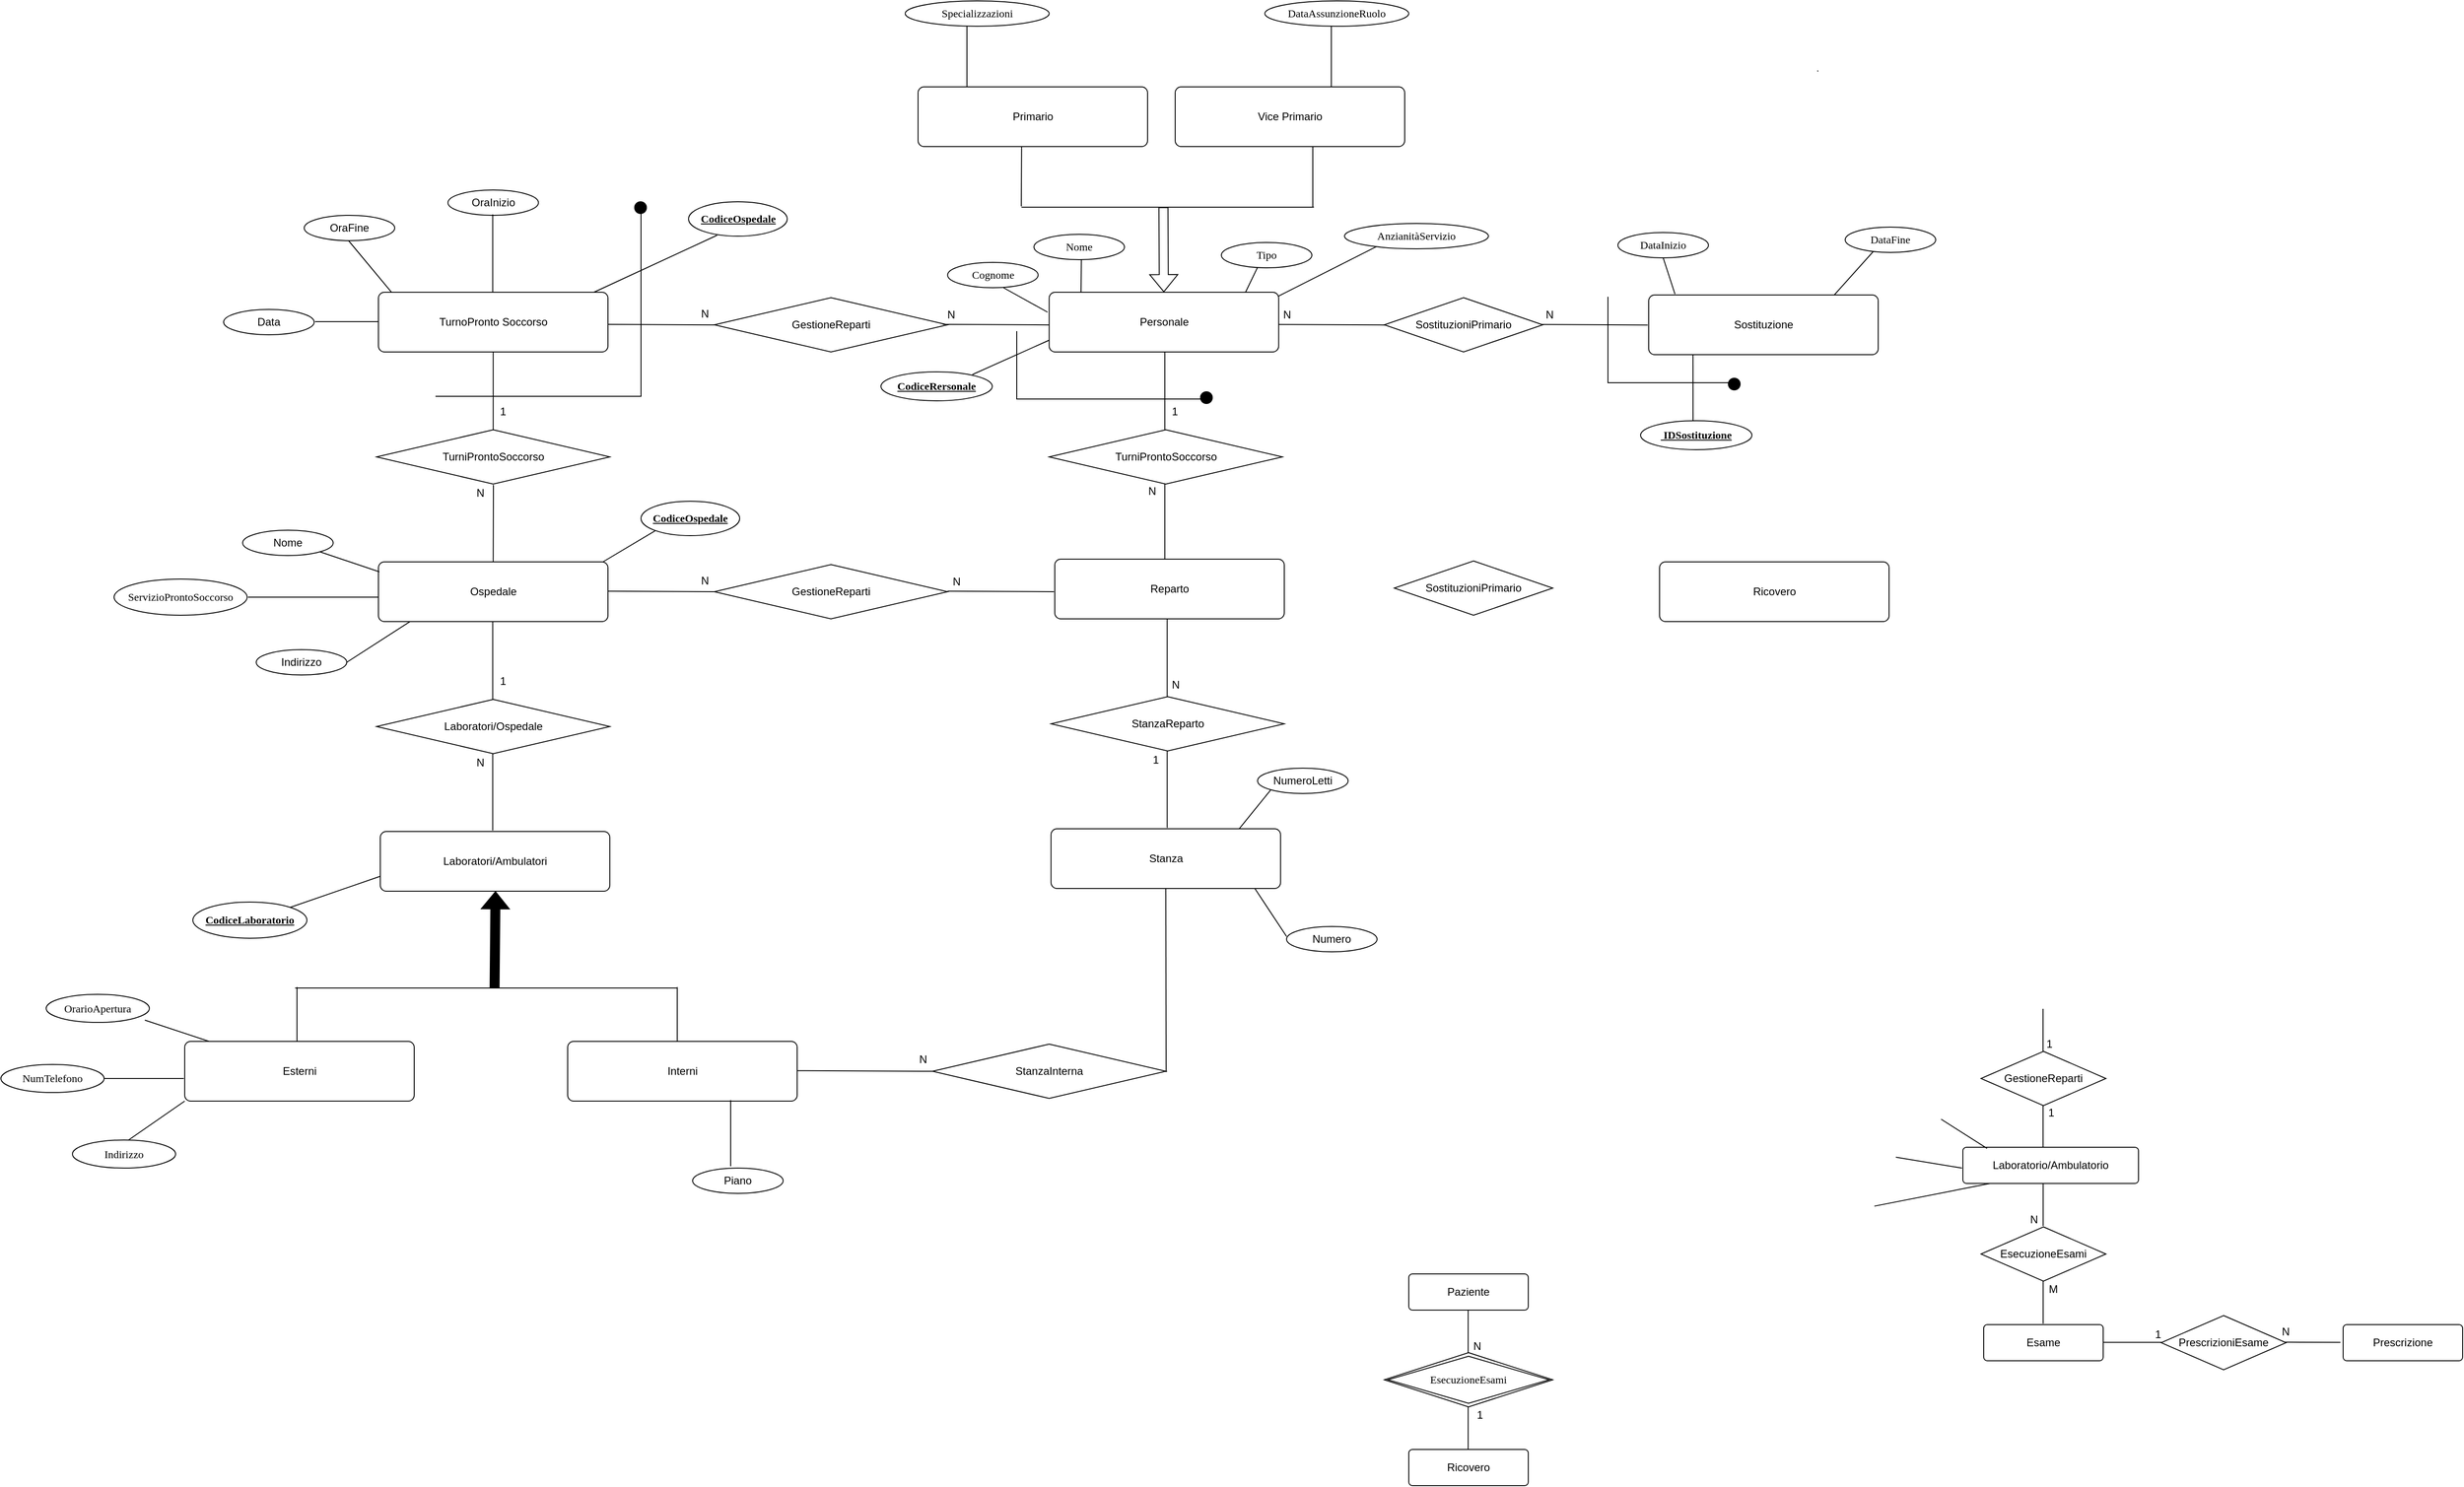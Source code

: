 <mxfile version="24.4.4" type="github">
  <diagram name="Pagina-1" id="woLgoflBnYrOJVL_EDXt">
    <mxGraphModel dx="2568" dy="1567" grid="0" gridSize="10" guides="1" tooltips="1" connect="1" arrows="1" fold="1" page="0" pageScale="1" pageWidth="827" pageHeight="1169" math="0" shadow="0">
      <root>
        <mxCell id="0" />
        <mxCell id="1" parent="0" />
        <mxCell id="nYtGBeRSti1WLGGYR-Tt-8" value="Laboratorio/Ambulatorio" style="rounded=1;arcSize=10;whiteSpace=wrap;html=1;align=center;" parent="1" vertex="1">
          <mxGeometry x="957" y="559" width="194" height="40" as="geometry" />
        </mxCell>
        <mxCell id="nYtGBeRSti1WLGGYR-Tt-9" value="Esame" style="rounded=1;arcSize=10;whiteSpace=wrap;html=1;align=center;" parent="1" vertex="1">
          <mxGeometry x="980" y="755" width="132" height="40" as="geometry" />
        </mxCell>
        <mxCell id="nYtGBeRSti1WLGGYR-Tt-10" value="Prescrizione" style="rounded=1;arcSize=10;whiteSpace=wrap;html=1;align=center;" parent="1" vertex="1">
          <mxGeometry x="1377" y="755" width="132" height="40" as="geometry" />
        </mxCell>
        <mxCell id="nYtGBeRSti1WLGGYR-Tt-11" value="Paziente" style="rounded=1;arcSize=10;whiteSpace=wrap;html=1;align=center;" parent="1" vertex="1">
          <mxGeometry x="345" y="699" width="132" height="40" as="geometry" />
        </mxCell>
        <mxCell id="nYtGBeRSti1WLGGYR-Tt-13" value="Ricovero" style="rounded=1;arcSize=10;whiteSpace=wrap;html=1;align=center;" parent="1" vertex="1">
          <mxGeometry x="345" y="893" width="132" height="40" as="geometry" />
        </mxCell>
        <mxCell id="nYtGBeRSti1WLGGYR-Tt-14" value="TurnoPronto Soccorso" style="rounded=1;arcSize=10;whiteSpace=wrap;html=1;align=center;" parent="1" vertex="1">
          <mxGeometry x="-793" y="-386" width="253.5" height="66" as="geometry" />
        </mxCell>
        <mxCell id="nYtGBeRSti1WLGGYR-Tt-73" value="" style="endArrow=none;html=1;rounded=0;fontSize=12;startSize=8;endSize=8;curved=1;entryX=0.5;entryY=1;entryDx=0;entryDy=0;" parent="1" edge="1">
          <mxGeometry relative="1" as="geometry">
            <mxPoint x="1045.58" y="559" as="sourcePoint" />
            <mxPoint x="1045.58" y="512" as="targetPoint" />
          </mxGeometry>
        </mxCell>
        <mxCell id="nYtGBeRSti1WLGGYR-Tt-74" value="1" style="resizable=0;html=1;whiteSpace=wrap;align=right;verticalAlign=bottom;" parent="nYtGBeRSti1WLGGYR-Tt-73" connectable="0" vertex="1">
          <mxGeometry x="1" relative="1" as="geometry">
            <mxPoint x="14" y="17" as="offset" />
          </mxGeometry>
        </mxCell>
        <mxCell id="nYtGBeRSti1WLGGYR-Tt-77" value="" style="endArrow=none;html=1;rounded=0;fontSize=12;startSize=8;endSize=8;curved=1;entryX=0.5;entryY=1;entryDx=0;entryDy=0;" parent="1" edge="1">
          <mxGeometry relative="1" as="geometry">
            <mxPoint x="1045.66" y="646" as="sourcePoint" />
            <mxPoint x="1045.66" y="599" as="targetPoint" />
          </mxGeometry>
        </mxCell>
        <mxCell id="nYtGBeRSti1WLGGYR-Tt-78" value="N" style="resizable=0;html=1;whiteSpace=wrap;align=right;verticalAlign=bottom;" parent="nYtGBeRSti1WLGGYR-Tt-77" connectable="0" vertex="1">
          <mxGeometry x="1" relative="1" as="geometry">
            <mxPoint x="-4" y="48" as="offset" />
          </mxGeometry>
        </mxCell>
        <mxCell id="nYtGBeRSti1WLGGYR-Tt-79" value="" style="endArrow=none;html=1;rounded=0;fontSize=12;startSize=8;endSize=8;curved=1;entryX=0.5;entryY=1;entryDx=0;entryDy=0;" parent="1" edge="1">
          <mxGeometry relative="1" as="geometry">
            <mxPoint x="1045.66" y="754" as="sourcePoint" />
            <mxPoint x="1045.66" y="707" as="targetPoint" />
          </mxGeometry>
        </mxCell>
        <mxCell id="nYtGBeRSti1WLGGYR-Tt-80" value="M" style="resizable=0;html=1;whiteSpace=wrap;align=right;verticalAlign=bottom;" parent="nYtGBeRSti1WLGGYR-Tt-79" connectable="0" vertex="1">
          <mxGeometry x="1" relative="1" as="geometry">
            <mxPoint x="18" y="17" as="offset" />
          </mxGeometry>
        </mxCell>
        <mxCell id="nYtGBeRSti1WLGGYR-Tt-82" value="" style="endArrow=none;html=1;rounded=0;fontSize=12;startSize=8;endSize=8;curved=1;entryX=0;entryY=0.5;entryDx=0;entryDy=0;exitX=1;exitY=0.5;exitDx=0;exitDy=0;" parent="1" edge="1">
          <mxGeometry relative="1" as="geometry">
            <mxPoint x="1112" y="774.66" as="sourcePoint" />
            <mxPoint x="1177" y="774.66" as="targetPoint" />
          </mxGeometry>
        </mxCell>
        <mxCell id="nYtGBeRSti1WLGGYR-Tt-83" value="1" style="resizable=0;html=1;whiteSpace=wrap;align=right;verticalAlign=bottom;" parent="nYtGBeRSti1WLGGYR-Tt-82" connectable="0" vertex="1">
          <mxGeometry x="1" relative="1" as="geometry">
            <mxPoint as="offset" />
          </mxGeometry>
        </mxCell>
        <mxCell id="nYtGBeRSti1WLGGYR-Tt-84" value="" style="endArrow=none;html=1;rounded=0;fontSize=12;startSize=8;endSize=8;curved=1;" parent="1" edge="1">
          <mxGeometry relative="1" as="geometry">
            <mxPoint x="1311" y="774.38" as="sourcePoint" />
            <mxPoint x="1374" y="774.67" as="targetPoint" />
          </mxGeometry>
        </mxCell>
        <mxCell id="nYtGBeRSti1WLGGYR-Tt-85" value="N" style="resizable=0;html=1;whiteSpace=wrap;align=right;verticalAlign=bottom;" parent="nYtGBeRSti1WLGGYR-Tt-84" connectable="0" vertex="1">
          <mxGeometry x="1" relative="1" as="geometry">
            <mxPoint x="-54" y="-3" as="offset" />
          </mxGeometry>
        </mxCell>
        <mxCell id="nYtGBeRSti1WLGGYR-Tt-88" value="" style="endArrow=none;html=1;rounded=0;fontSize=12;startSize=8;endSize=8;curved=1;entryX=0.5;entryY=1;entryDx=0;entryDy=0;exitX=0.5;exitY=0;exitDx=0;exitDy=0;" parent="1" edge="1" target="nYtGBeRSti1WLGGYR-Tt-14" source="W7nRIWuPNDp_MP-GWuMY-126">
          <mxGeometry relative="1" as="geometry">
            <mxPoint x="-666.87" y="-223" as="sourcePoint" />
            <mxPoint x="-666.58" y="-280" as="targetPoint" />
          </mxGeometry>
        </mxCell>
        <mxCell id="nYtGBeRSti1WLGGYR-Tt-89" value="1" style="resizable=0;html=1;whiteSpace=wrap;align=right;verticalAlign=bottom;" parent="nYtGBeRSti1WLGGYR-Tt-88" connectable="0" vertex="1">
          <mxGeometry x="1" relative="1" as="geometry">
            <mxPoint x="16" y="74" as="offset" />
          </mxGeometry>
        </mxCell>
        <mxCell id="nYtGBeRSti1WLGGYR-Tt-90" value="" style="endArrow=none;html=1;rounded=0;fontSize=12;startSize=8;endSize=8;curved=1;entryX=0.5;entryY=0;entryDx=0;entryDy=0;" parent="1" edge="1" target="W7nRIWuPNDp_MP-GWuMY-122">
          <mxGeometry relative="1" as="geometry">
            <mxPoint x="-666" y="-173" as="sourcePoint" />
            <mxPoint x="-666.87" y="-107" as="targetPoint" />
          </mxGeometry>
        </mxCell>
        <mxCell id="nYtGBeRSti1WLGGYR-Tt-91" value="N" style="resizable=0;html=1;whiteSpace=wrap;align=right;verticalAlign=bottom;" parent="nYtGBeRSti1WLGGYR-Tt-90" connectable="0" vertex="1">
          <mxGeometry x="1" relative="1" as="geometry">
            <mxPoint x="-8" y="-67" as="offset" />
          </mxGeometry>
        </mxCell>
        <mxCell id="nYtGBeRSti1WLGGYR-Tt-101" value="&lt;p style=&quot;margin: 0px 0px 0px 72px; text-indent: -72px; font-stretch: normal; line-height: normal; font-family: Times;&quot;&gt;EsecuzioneEsami&lt;/p&gt;" style="shape=rhombus;double=1;perimeter=rhombusPerimeter;whiteSpace=wrap;html=1;align=center;" parent="1" vertex="1">
          <mxGeometry x="318" y="786" width="186" height="60" as="geometry" />
        </mxCell>
        <mxCell id="nYtGBeRSti1WLGGYR-Tt-102" value="" style="endArrow=none;html=1;rounded=0;fontSize=12;startSize=8;endSize=8;curved=1;entryX=0.5;entryY=1;entryDx=0;entryDy=0;" parent="1" edge="1">
          <mxGeometry relative="1" as="geometry">
            <mxPoint x="410.58" y="786" as="sourcePoint" />
            <mxPoint x="410.58" y="739" as="targetPoint" />
          </mxGeometry>
        </mxCell>
        <mxCell id="nYtGBeRSti1WLGGYR-Tt-103" value="N" style="resizable=0;html=1;whiteSpace=wrap;align=right;verticalAlign=bottom;" parent="nYtGBeRSti1WLGGYR-Tt-102" connectable="0" vertex="1">
          <mxGeometry x="1" relative="1" as="geometry">
            <mxPoint x="16" y="48" as="offset" />
          </mxGeometry>
        </mxCell>
        <mxCell id="nYtGBeRSti1WLGGYR-Tt-105" value="" style="endArrow=none;html=1;rounded=0;fontSize=12;startSize=8;endSize=8;curved=1;entryX=0.5;entryY=1;entryDx=0;entryDy=0;" parent="1" edge="1">
          <mxGeometry relative="1" as="geometry">
            <mxPoint x="410.58" y="893" as="sourcePoint" />
            <mxPoint x="410.58" y="846" as="targetPoint" />
          </mxGeometry>
        </mxCell>
        <mxCell id="nYtGBeRSti1WLGGYR-Tt-106" value="1" style="resizable=0;html=1;whiteSpace=wrap;align=right;verticalAlign=bottom;" parent="nYtGBeRSti1WLGGYR-Tt-105" connectable="0" vertex="1">
          <mxGeometry x="1" relative="1" as="geometry">
            <mxPoint x="18" y="17" as="offset" />
          </mxGeometry>
        </mxCell>
        <mxCell id="W7nRIWuPNDp_MP-GWuMY-2" value="" style="endArrow=none;html=1;rounded=0;fontSize=12;startSize=8;endSize=8;curved=1;entryX=0.5;entryY=1;entryDx=0;entryDy=0;" edge="1" parent="1">
          <mxGeometry relative="1" as="geometry">
            <mxPoint x="1045.55" y="453" as="sourcePoint" />
            <mxPoint x="1045.55" y="406" as="targetPoint" />
          </mxGeometry>
        </mxCell>
        <mxCell id="W7nRIWuPNDp_MP-GWuMY-3" value="1" style="resizable=0;html=1;whiteSpace=wrap;align=right;verticalAlign=bottom;" connectable="0" vertex="1" parent="W7nRIWuPNDp_MP-GWuMY-2">
          <mxGeometry x="1" relative="1" as="geometry">
            <mxPoint x="12" y="47" as="offset" />
          </mxGeometry>
        </mxCell>
        <mxCell id="W7nRIWuPNDp_MP-GWuMY-4" value="&lt;p style=&quot;margin: 0px 0px 0px 72px; text-indent: -72px; font-stretch: normal; line-height: normal; font-family: Times;&quot;&gt;&lt;b&gt;CodiceOspedale&lt;/b&gt;&lt;/p&gt;" style="ellipse;whiteSpace=wrap;html=1;align=center;fontStyle=4;" vertex="1" parent="1">
          <mxGeometry x="-503" y="-155" width="109" height="38" as="geometry" />
        </mxCell>
        <mxCell id="W7nRIWuPNDp_MP-GWuMY-7" value="&lt;p style=&quot;margin: 0px 0px 0px 72px; text-indent: -72px; font-stretch: normal; line-height: normal; font-family: Times;&quot;&gt;ServizioProntoSoccorso&lt;/p&gt;" style="ellipse;whiteSpace=wrap;html=1;align=center;" vertex="1" parent="1">
          <mxGeometry x="-1085" y="-69" width="147" height="40" as="geometry" />
        </mxCell>
        <mxCell id="W7nRIWuPNDp_MP-GWuMY-8" value="" style="endArrow=none;html=1;rounded=0;" edge="1" parent="1">
          <mxGeometry relative="1" as="geometry">
            <mxPoint x="-937" y="-49" as="sourcePoint" />
            <mxPoint x="-793" y="-49" as="targetPoint" />
          </mxGeometry>
        </mxCell>
        <mxCell id="W7nRIWuPNDp_MP-GWuMY-9" value="" style="endArrow=none;html=1;rounded=0;entryX=0.147;entryY=0.977;entryDx=0;entryDy=0;exitX=1;exitY=0.5;exitDx=0;exitDy=0;entryPerimeter=0;" edge="1" parent="1" source="W7nRIWuPNDp_MP-GWuMY-25" target="W7nRIWuPNDp_MP-GWuMY-122">
          <mxGeometry relative="1" as="geometry">
            <mxPoint x="-67" y="7" as="sourcePoint" />
            <mxPoint x="-10" y="-22" as="targetPoint" />
          </mxGeometry>
        </mxCell>
        <mxCell id="W7nRIWuPNDp_MP-GWuMY-11" value="" style="endArrow=none;html=1;rounded=0;entryX=0;entryY=1;entryDx=0;entryDy=0;" edge="1" parent="1" target="W7nRIWuPNDp_MP-GWuMY-4">
          <mxGeometry relative="1" as="geometry">
            <mxPoint x="-545" y="-88" as="sourcePoint" />
            <mxPoint x="-506" y="-109" as="targetPoint" />
          </mxGeometry>
        </mxCell>
        <mxCell id="W7nRIWuPNDp_MP-GWuMY-15" style="edgeStyle=orthogonalEdgeStyle;rounded=0;orthogonalLoop=1;jettySize=auto;html=1;exitX=0.5;exitY=1;exitDx=0;exitDy=0;" edge="1" parent="1">
          <mxGeometry relative="1" as="geometry">
            <mxPoint x="897.5" y="543" as="sourcePoint" />
            <mxPoint x="897.5" y="543" as="targetPoint" />
          </mxGeometry>
        </mxCell>
        <mxCell id="W7nRIWuPNDp_MP-GWuMY-20" value="&lt;p style=&quot;margin: 0px 0px 0px 72px; text-indent: -72px; font-stretch: normal; line-height: normal; font-family: Times;&quot;&gt;&lt;b&gt;CodiceLaboratorio&lt;/b&gt;&lt;/p&gt;" style="ellipse;whiteSpace=wrap;html=1;align=center;fontStyle=4;" vertex="1" parent="1">
          <mxGeometry x="-998" y="288" width="126" height="40" as="geometry" />
        </mxCell>
        <mxCell id="W7nRIWuPNDp_MP-GWuMY-21" value="" style="endArrow=none;html=1;rounded=0;exitX=0;exitY=0.75;exitDx=0;exitDy=0;entryX=1;entryY=0;entryDx=0;entryDy=0;" edge="1" parent="1" source="W7nRIWuPNDp_MP-GWuMY-123" target="W7nRIWuPNDp_MP-GWuMY-20">
          <mxGeometry relative="1" as="geometry">
            <mxPoint x="-891.004" y="245.11" as="sourcePoint" />
            <mxPoint x="-839.95" y="291" as="targetPoint" />
          </mxGeometry>
        </mxCell>
        <mxCell id="W7nRIWuPNDp_MP-GWuMY-22" value="" style="endArrow=none;html=1;rounded=0;exitX=1;exitY=0.5;exitDx=0;exitDy=0;" edge="1" parent="1">
          <mxGeometry relative="1" as="geometry">
            <mxPoint x="883.0" y="570" as="sourcePoint" />
            <mxPoint x="956" y="582" as="targetPoint" />
          </mxGeometry>
        </mxCell>
        <mxCell id="W7nRIWuPNDp_MP-GWuMY-23" value="GestioneReparti" style="shape=rhombus;perimeter=rhombusPerimeter;whiteSpace=wrap;html=1;align=center;" vertex="1" parent="1">
          <mxGeometry x="977" y="453" width="138" height="60" as="geometry" />
        </mxCell>
        <mxCell id="W7nRIWuPNDp_MP-GWuMY-24" value="EsecuzioneEsami" style="shape=rhombus;perimeter=rhombusPerimeter;whiteSpace=wrap;html=1;align=center;" vertex="1" parent="1">
          <mxGeometry x="977" y="647" width="138" height="60" as="geometry" />
        </mxCell>
        <mxCell id="W7nRIWuPNDp_MP-GWuMY-25" value="Indirizzo" style="ellipse;whiteSpace=wrap;html=1;align=center;" vertex="1" parent="1">
          <mxGeometry x="-928" y="9" width="100" height="28" as="geometry" />
        </mxCell>
        <mxCell id="W7nRIWuPNDp_MP-GWuMY-26" value="Nome" style="ellipse;whiteSpace=wrap;html=1;align=center;" vertex="1" parent="1">
          <mxGeometry x="-943" y="-123" width="100" height="28" as="geometry" />
        </mxCell>
        <mxCell id="W7nRIWuPNDp_MP-GWuMY-28" value="&lt;p style=&quot;margin: 0px 0px 0px 72px; text-indent: -72px; font-stretch: normal; line-height: normal; font-family: Times;&quot;&gt;OrarioApertura&lt;/p&gt;" style="ellipse;whiteSpace=wrap;html=1;align=center;" vertex="1" parent="1">
          <mxGeometry x="-1160" y="390" width="114" height="31" as="geometry" />
        </mxCell>
        <mxCell id="W7nRIWuPNDp_MP-GWuMY-31" value="" style="endArrow=none;html=1;rounded=0;entryX=0;entryY=0.75;entryDx=0;entryDy=0;exitX=0.81;exitY=0.099;exitDx=0;exitDy=0;exitPerimeter=0;" edge="1" parent="1">
          <mxGeometry relative="1" as="geometry">
            <mxPoint x="859.34" y="624.069" as="sourcePoint" />
            <mxPoint x="987" y="599" as="targetPoint" />
          </mxGeometry>
        </mxCell>
        <mxCell id="W7nRIWuPNDp_MP-GWuMY-40" value="SostituzioniPrimario" style="shape=rhombus;perimeter=rhombusPerimeter;whiteSpace=wrap;html=1;align=center;" vertex="1" parent="1">
          <mxGeometry x="318" y="-380" width="175" height="60" as="geometry" />
        </mxCell>
        <mxCell id="W7nRIWuPNDp_MP-GWuMY-54" value="" style="endArrow=none;html=1;rounded=0;" edge="1" parent="1">
          <mxGeometry relative="1" as="geometry">
            <mxPoint x="797" y="-630" as="sourcePoint" />
            <mxPoint x="796.5" y="-631" as="targetPoint" />
            <Array as="points" />
          </mxGeometry>
        </mxCell>
        <mxCell id="W7nRIWuPNDp_MP-GWuMY-56" value="" style="endArrow=none;html=1;rounded=0;fontSize=12;startSize=8;endSize=8;curved=1;exitX=0.5;exitY=0;exitDx=0;exitDy=0;" edge="1" parent="1">
          <mxGeometry relative="1" as="geometry">
            <mxPoint x="239" y="-480" as="sourcePoint" />
            <mxPoint x="239" y="-547" as="targetPoint" />
          </mxGeometry>
        </mxCell>
        <mxCell id="W7nRIWuPNDp_MP-GWuMY-58" value="&lt;p style=&quot;margin: 0px 0px 0px 72px; text-indent: -72px; font-stretch: normal; line-height: normal; font-family: Times;&quot;&gt;DataInizio&lt;/p&gt;" style="ellipse;whiteSpace=wrap;html=1;align=center;" vertex="1" parent="1">
          <mxGeometry x="576" y="-452" width="100" height="28" as="geometry" />
        </mxCell>
        <mxCell id="W7nRIWuPNDp_MP-GWuMY-59" value="&lt;p style=&quot;margin: 0px 0px 0px 72px; text-indent: -72px; font-stretch: normal; line-height: normal; font-family: Times;&quot;&gt;DataFine&lt;/p&gt;" style="ellipse;whiteSpace=wrap;html=1;align=center;" vertex="1" parent="1">
          <mxGeometry x="827" y="-458" width="100" height="28" as="geometry" />
        </mxCell>
        <mxCell id="W7nRIWuPNDp_MP-GWuMY-60" value="" style="endArrow=none;html=1;rounded=0;fontSize=12;startSize=8;endSize=8;curved=1;exitX=0.5;exitY=1;exitDx=0;exitDy=0;" edge="1" parent="1" source="W7nRIWuPNDp_MP-GWuMY-58">
          <mxGeometry relative="1" as="geometry">
            <mxPoint x="1093" y="-206" as="sourcePoint" />
            <mxPoint x="639" y="-384" as="targetPoint" />
          </mxGeometry>
        </mxCell>
        <mxCell id="W7nRIWuPNDp_MP-GWuMY-61" value="&lt;p style=&quot;margin: 0px 0px 0px 72px; text-indent: -72px; font-stretch: normal; line-height: normal; font-family: Times;&quot;&gt;&lt;b&gt;&amp;nbsp;IDSostituzione&lt;/b&gt;&lt;/p&gt;" style="ellipse;whiteSpace=wrap;html=1;align=center;fontStyle=4;" vertex="1" parent="1">
          <mxGeometry x="601" y="-244" width="123" height="32" as="geometry" />
        </mxCell>
        <mxCell id="W7nRIWuPNDp_MP-GWuMY-72" value="" style="ellipse;whiteSpace=wrap;html=1;aspect=fixed;strokeColor=#000000;fillColor=#000000;" vertex="1" parent="1">
          <mxGeometry x="698" y="-291" width="13" height="13" as="geometry" />
        </mxCell>
        <mxCell id="W7nRIWuPNDp_MP-GWuMY-74" value="&lt;p style=&quot;margin: 0px 0px 0px 72px; text-indent: -72px; font-stretch: normal; line-height: normal; font-family: Times;&quot;&gt;DataAssunzioneRuolo&lt;/p&gt;" style="ellipse;whiteSpace=wrap;html=1;align=center;" vertex="1" parent="1">
          <mxGeometry x="186" y="-708" width="159" height="28" as="geometry" />
        </mxCell>
        <mxCell id="W7nRIWuPNDp_MP-GWuMY-82" value="" style="shape=flexArrow;endArrow=classic;html=1;rounded=0;" edge="1" parent="1">
          <mxGeometry width="50" height="50" relative="1" as="geometry">
            <mxPoint x="74.04" y="-480" as="sourcePoint" />
            <mxPoint x="74.462" y="-386" as="targetPoint" />
          </mxGeometry>
        </mxCell>
        <mxCell id="W7nRIWuPNDp_MP-GWuMY-83" value="" style="endArrow=none;html=1;rounded=0;fontSize=12;startSize=8;endSize=8;curved=1;" edge="1" parent="1">
          <mxGeometry relative="1" as="geometry">
            <mxPoint x="-82.81" y="-480.03" as="sourcePoint" />
            <mxPoint x="240.19" y="-480.03" as="targetPoint" />
          </mxGeometry>
        </mxCell>
        <mxCell id="W7nRIWuPNDp_MP-GWuMY-87" value="" style="endArrow=none;html=1;rounded=0;fontSize=12;startSize=8;endSize=8;curved=1;" edge="1" parent="1">
          <mxGeometry relative="1" as="geometry">
            <mxPoint x="858" y="-431" as="sourcePoint" />
            <mxPoint x="814.996" y="-383" as="targetPoint" />
          </mxGeometry>
        </mxCell>
        <mxCell id="W7nRIWuPNDp_MP-GWuMY-92" value="" style="endArrow=none;html=1;rounded=0;" edge="1" parent="1">
          <mxGeometry width="50" height="50" relative="1" as="geometry">
            <mxPoint x="565" y="-381" as="sourcePoint" />
            <mxPoint x="698" y="-286" as="targetPoint" />
            <Array as="points">
              <mxPoint x="565" y="-286" />
            </Array>
          </mxGeometry>
        </mxCell>
        <mxCell id="W7nRIWuPNDp_MP-GWuMY-94" value="" style="endArrow=none;html=1;rounded=0;fontSize=12;startSize=8;endSize=8;curved=1;entryX=0.378;entryY=1.053;entryDx=0;entryDy=0;entryPerimeter=0;" edge="1" parent="1">
          <mxGeometry relative="1" as="geometry">
            <mxPoint x="659" y="-244" as="sourcePoint" />
            <mxPoint x="658.896" y="-327.88" as="targetPoint" />
          </mxGeometry>
        </mxCell>
        <mxCell id="W7nRIWuPNDp_MP-GWuMY-98" value="&lt;p style=&quot;margin: 0px 0px 0px 72px; text-indent: -72px; font-stretch: normal; line-height: normal; font-family: Times;&quot;&gt;&lt;b&gt;CodiceRersonale&lt;/b&gt;&lt;/p&gt;" style="ellipse;whiteSpace=wrap;html=1;align=center;fontStyle=4;" vertex="1" parent="1">
          <mxGeometry x="-238.0" y="-298" width="123" height="32" as="geometry" />
        </mxCell>
        <mxCell id="W7nRIWuPNDp_MP-GWuMY-99" value="&lt;p style=&quot;margin: 0px 0px 0px 72px; text-indent: -72px; font-stretch: normal; line-height: normal; font-family: Times;&quot;&gt;Nome&lt;/p&gt;" style="ellipse;whiteSpace=wrap;html=1;align=center;" vertex="1" parent="1">
          <mxGeometry x="-69" y="-450" width="100" height="28" as="geometry" />
        </mxCell>
        <mxCell id="W7nRIWuPNDp_MP-GWuMY-100" value="&lt;p style=&quot;margin: 0px 0px 0px 72px; text-indent: -72px; font-stretch: normal; line-height: normal; font-family: Times;&quot;&gt;Cognome&lt;/p&gt;" style="ellipse;whiteSpace=wrap;html=1;align=center;" vertex="1" parent="1">
          <mxGeometry x="-164.38" y="-419" width="100" height="28" as="geometry" />
        </mxCell>
        <mxCell id="W7nRIWuPNDp_MP-GWuMY-101" value="&lt;p style=&quot;margin: 0px 0px 0px 72px; text-indent: -72px; font-stretch: normal; line-height: normal; font-family: Times;&quot;&gt;Tipo&lt;/p&gt;" style="ellipse;whiteSpace=wrap;html=1;align=center;" vertex="1" parent="1">
          <mxGeometry x="138" y="-441" width="100" height="28" as="geometry" />
        </mxCell>
        <mxCell id="W7nRIWuPNDp_MP-GWuMY-102" value="&lt;p style=&quot;margin: 0px 0px 0px 72px; text-indent: -72px; font-stretch: normal; line-height: normal; font-family: Times;&quot;&gt;AnzianitàServizio&lt;/p&gt;" style="ellipse;whiteSpace=wrap;html=1;align=center;" vertex="1" parent="1">
          <mxGeometry x="274" y="-462" width="159" height="28" as="geometry" />
        </mxCell>
        <mxCell id="W7nRIWuPNDp_MP-GWuMY-103" value="" style="endArrow=none;html=1;rounded=0;fontSize=12;startSize=8;endSize=8;curved=1;exitX=0.5;exitY=0;exitDx=0;exitDy=0;" edge="1" parent="1">
          <mxGeometry relative="1" as="geometry">
            <mxPoint x="-83" y="-481" as="sourcePoint" />
            <mxPoint x="-82.64" y="-547" as="targetPoint" />
          </mxGeometry>
        </mxCell>
        <mxCell id="W7nRIWuPNDp_MP-GWuMY-109" value="" style="endArrow=none;html=1;rounded=0;" edge="1" parent="1">
          <mxGeometry relative="1" as="geometry">
            <mxPoint x="-88" y="-343" as="sourcePoint" />
            <mxPoint x="120" y="-268" as="targetPoint" />
            <Array as="points">
              <mxPoint x="-88" y="-268" />
            </Array>
          </mxGeometry>
        </mxCell>
        <mxCell id="W7nRIWuPNDp_MP-GWuMY-114" value="&lt;p style=&quot;margin: 0px 0px 0px 72px; text-indent: -72px; font-stretch: normal; line-height: normal; font-family: Times;&quot;&gt;Specializzazioni&lt;/p&gt;" style="ellipse;whiteSpace=wrap;html=1;align=center;" vertex="1" parent="1">
          <mxGeometry x="-211.18" y="-708" width="159" height="28" as="geometry" />
        </mxCell>
        <mxCell id="W7nRIWuPNDp_MP-GWuMY-117" value="PrescrizioniEsame" style="shape=rhombus;perimeter=rhombusPerimeter;whiteSpace=wrap;html=1;align=center;" vertex="1" parent="1">
          <mxGeometry x="1176" y="745" width="138" height="60" as="geometry" />
        </mxCell>
        <mxCell id="W7nRIWuPNDp_MP-GWuMY-119" value="" style="endArrow=none;html=1;rounded=0;entryX=0.138;entryY=0.032;entryDx=0;entryDy=0;entryPerimeter=0;" edge="1" parent="1" target="nYtGBeRSti1WLGGYR-Tt-8">
          <mxGeometry relative="1" as="geometry">
            <mxPoint x="933" y="528" as="sourcePoint" />
            <mxPoint x="1004" y="528.38" as="targetPoint" />
          </mxGeometry>
        </mxCell>
        <mxCell id="W7nRIWuPNDp_MP-GWuMY-122" value="Ospedale" style="rounded=1;arcSize=10;whiteSpace=wrap;html=1;align=center;" vertex="1" parent="1">
          <mxGeometry x="-793" y="-88" width="253.5" height="66" as="geometry" />
        </mxCell>
        <mxCell id="W7nRIWuPNDp_MP-GWuMY-123" value="Laboratori/Ambulatori" style="rounded=1;arcSize=10;whiteSpace=wrap;html=1;align=center;" vertex="1" parent="1">
          <mxGeometry x="-790.94" y="210" width="253.5" height="66" as="geometry" />
        </mxCell>
        <mxCell id="W7nRIWuPNDp_MP-GWuMY-126" value="TurniProntoSoccorso" style="shape=rhombus;perimeter=rhombusPerimeter;whiteSpace=wrap;html=1;align=center;" vertex="1" parent="1">
          <mxGeometry x="-795.06" y="-234" width="257.62" height="60" as="geometry" />
        </mxCell>
        <mxCell id="W7nRIWuPNDp_MP-GWuMY-127" value="" style="endArrow=none;html=1;rounded=0;entryX=0.138;entryY=0.032;entryDx=0;entryDy=0;entryPerimeter=0;exitX=1;exitY=1;exitDx=0;exitDy=0;" edge="1" parent="1" source="W7nRIWuPNDp_MP-GWuMY-26">
          <mxGeometry relative="1" as="geometry">
            <mxPoint x="-843" y="-109" as="sourcePoint" />
            <mxPoint x="-792" y="-77" as="targetPoint" />
          </mxGeometry>
        </mxCell>
        <mxCell id="W7nRIWuPNDp_MP-GWuMY-128" value="Laboratori/Ospedale" style="shape=rhombus;perimeter=rhombusPerimeter;whiteSpace=wrap;html=1;align=center;" vertex="1" parent="1">
          <mxGeometry x="-795.06" y="64" width="257.62" height="60" as="geometry" />
        </mxCell>
        <mxCell id="W7nRIWuPNDp_MP-GWuMY-129" value="" style="shape=flexArrow;endArrow=classic;html=1;rounded=0;labelBackgroundColor=#000000;fillColor=#000000;" edge="1" parent="1">
          <mxGeometry width="50" height="50" relative="1" as="geometry">
            <mxPoint x="-664.72" y="383" as="sourcePoint" />
            <mxPoint x="-663.72" y="276" as="targetPoint" />
          </mxGeometry>
        </mxCell>
        <mxCell id="W7nRIWuPNDp_MP-GWuMY-130" value="" style="endArrow=none;html=1;rounded=0;fontSize=12;startSize=8;endSize=8;curved=1;entryX=0.5;entryY=1;entryDx=0;entryDy=0;exitX=0.5;exitY=0;exitDx=0;exitDy=0;" edge="1" parent="1">
          <mxGeometry relative="1" as="geometry">
            <mxPoint x="-666.78" y="64" as="sourcePoint" />
            <mxPoint x="-666.78" y="-22" as="targetPoint" />
          </mxGeometry>
        </mxCell>
        <mxCell id="W7nRIWuPNDp_MP-GWuMY-131" value="1" style="resizable=0;html=1;whiteSpace=wrap;align=right;verticalAlign=bottom;" connectable="0" vertex="1" parent="W7nRIWuPNDp_MP-GWuMY-130">
          <mxGeometry x="1" relative="1" as="geometry">
            <mxPoint x="16" y="74" as="offset" />
          </mxGeometry>
        </mxCell>
        <mxCell id="W7nRIWuPNDp_MP-GWuMY-132" value="" style="endArrow=none;html=1;rounded=0;fontSize=12;startSize=8;endSize=8;curved=1;entryX=0.5;entryY=0;entryDx=0;entryDy=0;" edge="1" parent="1">
          <mxGeometry relative="1" as="geometry">
            <mxPoint x="-666.78" y="124" as="sourcePoint" />
            <mxPoint x="-666.78" y="209" as="targetPoint" />
          </mxGeometry>
        </mxCell>
        <mxCell id="W7nRIWuPNDp_MP-GWuMY-133" value="N" style="resizable=0;html=1;whiteSpace=wrap;align=right;verticalAlign=bottom;" connectable="0" vertex="1" parent="W7nRIWuPNDp_MP-GWuMY-132">
          <mxGeometry x="1" relative="1" as="geometry">
            <mxPoint x="-8" y="-67" as="offset" />
          </mxGeometry>
        </mxCell>
        <mxCell id="W7nRIWuPNDp_MP-GWuMY-134" value="Esterni" style="rounded=1;arcSize=10;whiteSpace=wrap;html=1;align=center;" vertex="1" parent="1">
          <mxGeometry x="-1007" y="442" width="253.5" height="66" as="geometry" />
        </mxCell>
        <mxCell id="W7nRIWuPNDp_MP-GWuMY-135" value="Interni" style="rounded=1;arcSize=10;whiteSpace=wrap;html=1;align=center;" vertex="1" parent="1">
          <mxGeometry x="-584" y="442" width="253.5" height="66" as="geometry" />
        </mxCell>
        <mxCell id="W7nRIWuPNDp_MP-GWuMY-136" value="" style="endArrow=none;html=1;rounded=0;" edge="1" parent="1">
          <mxGeometry relative="1" as="geometry">
            <mxPoint x="-885" y="383" as="sourcePoint" />
            <mxPoint x="-463" y="383" as="targetPoint" />
          </mxGeometry>
        </mxCell>
        <mxCell id="W7nRIWuPNDp_MP-GWuMY-137" value="" style="endArrow=none;html=1;rounded=0;fontSize=12;startSize=8;endSize=8;curved=1;entryX=0.5;entryY=0;entryDx=0;entryDy=0;" edge="1" parent="1">
          <mxGeometry relative="1" as="geometry">
            <mxPoint x="-883" y="382" as="sourcePoint" />
            <mxPoint x="-883" y="442" as="targetPoint" />
          </mxGeometry>
        </mxCell>
        <mxCell id="W7nRIWuPNDp_MP-GWuMY-139" value="" style="endArrow=none;html=1;rounded=0;fontSize=12;startSize=8;endSize=8;curved=1;entryX=0.5;entryY=0;entryDx=0;entryDy=0;" edge="1" parent="1">
          <mxGeometry relative="1" as="geometry">
            <mxPoint x="-463" y="382" as="sourcePoint" />
            <mxPoint x="-463" y="442" as="targetPoint" />
          </mxGeometry>
        </mxCell>
        <mxCell id="W7nRIWuPNDp_MP-GWuMY-140" value="Stanza" style="rounded=1;arcSize=10;whiteSpace=wrap;html=1;align=center;" vertex="1" parent="1">
          <mxGeometry x="-50.12" y="207" width="253.5" height="66" as="geometry" />
        </mxCell>
        <mxCell id="W7nRIWuPNDp_MP-GWuMY-141" value="Reparto" style="rounded=1;arcSize=10;whiteSpace=wrap;html=1;align=center;" vertex="1" parent="1">
          <mxGeometry x="-46" y="-91" width="253.5" height="66" as="geometry" />
        </mxCell>
        <mxCell id="W7nRIWuPNDp_MP-GWuMY-143" value="" style="endArrow=none;html=1;rounded=0;fontSize=12;startSize=8;endSize=8;curved=1;entryX=0;entryY=0.5;entryDx=0;entryDy=0;" edge="1" parent="1" target="W7nRIWuPNDp_MP-GWuMY-161">
          <mxGeometry relative="1" as="geometry">
            <mxPoint x="-330.5" y="474.37" as="sourcePoint" />
            <mxPoint x="-213" y="475" as="targetPoint" />
          </mxGeometry>
        </mxCell>
        <mxCell id="W7nRIWuPNDp_MP-GWuMY-144" value="N" style="resizable=0;html=1;whiteSpace=wrap;align=right;verticalAlign=bottom;" connectable="0" vertex="1" parent="W7nRIWuPNDp_MP-GWuMY-143">
          <mxGeometry x="1" relative="1" as="geometry">
            <mxPoint x="-4" y="-4" as="offset" />
          </mxGeometry>
        </mxCell>
        <mxCell id="W7nRIWuPNDp_MP-GWuMY-145" value="Numero" style="ellipse;whiteSpace=wrap;html=1;align=center;" vertex="1" parent="1">
          <mxGeometry x="210" y="315" width="100" height="28" as="geometry" />
        </mxCell>
        <mxCell id="W7nRIWuPNDp_MP-GWuMY-146" value="NumeroLetti" style="ellipse;whiteSpace=wrap;html=1;align=center;" vertex="1" parent="1">
          <mxGeometry x="178" y="140" width="100" height="28" as="geometry" />
        </mxCell>
        <mxCell id="W7nRIWuPNDp_MP-GWuMY-148" value="" style="endArrow=none;html=1;rounded=0;fontSize=12;startSize=8;endSize=8;curved=1;exitX=0.819;exitY=0.004;exitDx=0;exitDy=0;exitPerimeter=0;entryX=0;entryY=1;entryDx=0;entryDy=0;" edge="1" parent="1" source="W7nRIWuPNDp_MP-GWuMY-140" target="W7nRIWuPNDp_MP-GWuMY-146">
          <mxGeometry relative="1" as="geometry">
            <mxPoint x="385.581" y="445.002" as="sourcePoint" />
            <mxPoint x="115" y="140" as="targetPoint" />
          </mxGeometry>
        </mxCell>
        <mxCell id="W7nRIWuPNDp_MP-GWuMY-155" value="&lt;p style=&quot;margin: 0px 0px 0px 72px; text-indent: -72px; font-stretch: normal; line-height: normal; font-family: Times;&quot;&gt;NumTelefono&lt;/p&gt;" style="ellipse;whiteSpace=wrap;html=1;align=center;" vertex="1" parent="1">
          <mxGeometry x="-1210" y="467.5" width="114" height="31" as="geometry" />
        </mxCell>
        <mxCell id="W7nRIWuPNDp_MP-GWuMY-156" value="&lt;p style=&quot;margin: 0px 0px 0px 72px; text-indent: -72px; font-stretch: normal; line-height: normal; font-family: Times;&quot;&gt;Indirizzo&lt;/p&gt;" style="ellipse;whiteSpace=wrap;html=1;align=center;" vertex="1" parent="1">
          <mxGeometry x="-1131" y="551" width="114" height="31" as="geometry" />
        </mxCell>
        <mxCell id="W7nRIWuPNDp_MP-GWuMY-157" value="" style="endArrow=none;html=1;rounded=0;entryX=0.956;entryY=0.919;entryDx=0;entryDy=0;entryPerimeter=0;" edge="1" parent="1" source="W7nRIWuPNDp_MP-GWuMY-134" target="W7nRIWuPNDp_MP-GWuMY-28">
          <mxGeometry relative="1" as="geometry">
            <mxPoint x="-946" y="370" as="sourcePoint" />
            <mxPoint x="-1046" y="405" as="targetPoint" />
          </mxGeometry>
        </mxCell>
        <mxCell id="W7nRIWuPNDp_MP-GWuMY-158" value="" style="endArrow=none;html=1;rounded=0;entryX=1;entryY=0;entryDx=0;entryDy=0;" edge="1" parent="1">
          <mxGeometry relative="1" as="geometry">
            <mxPoint x="-1008" y="483" as="sourcePoint" />
            <mxPoint x="-1096" y="483" as="targetPoint" />
          </mxGeometry>
        </mxCell>
        <mxCell id="W7nRIWuPNDp_MP-GWuMY-159" value="" style="endArrow=none;html=1;rounded=0;entryX=1;entryY=0;entryDx=0;entryDy=0;exitX=0;exitY=1;exitDx=0;exitDy=0;" edge="1" parent="1" source="W7nRIWuPNDp_MP-GWuMY-134">
          <mxGeometry relative="1" as="geometry">
            <mxPoint x="-981" y="551" as="sourcePoint" />
            <mxPoint x="-1069" y="551" as="targetPoint" />
          </mxGeometry>
        </mxCell>
        <mxCell id="W7nRIWuPNDp_MP-GWuMY-161" value="StanzaInterna" style="shape=rhombus;perimeter=rhombusPerimeter;whiteSpace=wrap;html=1;align=center;" vertex="1" parent="1">
          <mxGeometry x="-181" y="445" width="257.62" height="60" as="geometry" />
        </mxCell>
        <mxCell id="W7nRIWuPNDp_MP-GWuMY-162" value="Piano" style="ellipse;whiteSpace=wrap;html=1;align=center;" vertex="1" parent="1">
          <mxGeometry x="-446" y="582" width="100" height="28" as="geometry" />
        </mxCell>
        <mxCell id="W7nRIWuPNDp_MP-GWuMY-163" value="" style="endArrow=none;html=1;rounded=0;fontSize=12;startSize=8;endSize=8;curved=1;" edge="1" parent="1">
          <mxGeometry relative="1" as="geometry">
            <mxPoint x="-404" y="507" as="sourcePoint" />
            <mxPoint x="-404" y="580" as="targetPoint" />
          </mxGeometry>
        </mxCell>
        <mxCell id="W7nRIWuPNDp_MP-GWuMY-164" value="" style="endArrow=none;html=1;rounded=0;fontSize=12;startSize=8;endSize=8;curved=1;entryX=0.5;entryY=1;entryDx=0;entryDy=0;" edge="1" parent="1" target="W7nRIWuPNDp_MP-GWuMY-140">
          <mxGeometry relative="1" as="geometry">
            <mxPoint x="77" y="476" as="sourcePoint" />
            <mxPoint x="102.62" y="474.37" as="targetPoint" />
          </mxGeometry>
        </mxCell>
        <mxCell id="W7nRIWuPNDp_MP-GWuMY-169" value="StanzaReparto" style="shape=rhombus;perimeter=rhombusPerimeter;whiteSpace=wrap;html=1;align=center;" vertex="1" parent="1">
          <mxGeometry x="-50.12" y="61" width="257.62" height="60" as="geometry" />
        </mxCell>
        <mxCell id="W7nRIWuPNDp_MP-GWuMY-170" value="" style="endArrow=none;html=1;rounded=0;fontSize=12;startSize=8;endSize=8;curved=1;entryX=0.5;entryY=1;entryDx=0;entryDy=0;exitX=0.5;exitY=0;exitDx=0;exitDy=0;" edge="1" parent="1">
          <mxGeometry relative="1" as="geometry">
            <mxPoint x="78.16" y="61" as="sourcePoint" />
            <mxPoint x="78.16" y="-25" as="targetPoint" />
          </mxGeometry>
        </mxCell>
        <mxCell id="W7nRIWuPNDp_MP-GWuMY-171" value="N" style="resizable=0;html=1;whiteSpace=wrap;align=right;verticalAlign=bottom;" connectable="0" vertex="1" parent="W7nRIWuPNDp_MP-GWuMY-170">
          <mxGeometry x="1" relative="1" as="geometry">
            <mxPoint x="15" y="81" as="offset" />
          </mxGeometry>
        </mxCell>
        <mxCell id="W7nRIWuPNDp_MP-GWuMY-172" value="" style="endArrow=none;html=1;rounded=0;fontSize=12;startSize=8;endSize=8;curved=1;entryX=0.5;entryY=0;entryDx=0;entryDy=0;" edge="1" parent="1">
          <mxGeometry relative="1" as="geometry">
            <mxPoint x="78.16" y="121" as="sourcePoint" />
            <mxPoint x="78.16" y="206" as="targetPoint" />
          </mxGeometry>
        </mxCell>
        <mxCell id="W7nRIWuPNDp_MP-GWuMY-173" value="1" style="resizable=0;html=1;whiteSpace=wrap;align=right;verticalAlign=bottom;" connectable="0" vertex="1" parent="W7nRIWuPNDp_MP-GWuMY-172">
          <mxGeometry x="1" relative="1" as="geometry">
            <mxPoint x="-8" y="-67" as="offset" />
          </mxGeometry>
        </mxCell>
        <mxCell id="W7nRIWuPNDp_MP-GWuMY-176" value="GestioneReparti" style="shape=rhombus;perimeter=rhombusPerimeter;whiteSpace=wrap;html=1;align=center;" vertex="1" parent="1">
          <mxGeometry x="-422.0" y="-85" width="257.62" height="60" as="geometry" />
        </mxCell>
        <mxCell id="W7nRIWuPNDp_MP-GWuMY-177" value="" style="endArrow=none;html=1;rounded=0;fontSize=12;startSize=8;endSize=8;curved=1;" edge="1" parent="1">
          <mxGeometry relative="1" as="geometry">
            <mxPoint x="-539.5" y="-55.62" as="sourcePoint" />
            <mxPoint x="-422" y="-54.99" as="targetPoint" />
          </mxGeometry>
        </mxCell>
        <mxCell id="W7nRIWuPNDp_MP-GWuMY-178" value="N" style="resizable=0;html=1;whiteSpace=wrap;align=right;verticalAlign=bottom;" connectable="0" vertex="1" parent="W7nRIWuPNDp_MP-GWuMY-177">
          <mxGeometry x="1" relative="1" as="geometry">
            <mxPoint x="-4" y="-4" as="offset" />
          </mxGeometry>
        </mxCell>
        <mxCell id="W7nRIWuPNDp_MP-GWuMY-179" value="" style="endArrow=none;html=1;rounded=0;fontSize=12;startSize=8;endSize=8;curved=1;" edge="1" parent="1">
          <mxGeometry relative="1" as="geometry">
            <mxPoint x="-164.38" y="-55.62" as="sourcePoint" />
            <mxPoint x="-46.88" y="-54.99" as="targetPoint" />
          </mxGeometry>
        </mxCell>
        <mxCell id="W7nRIWuPNDp_MP-GWuMY-180" value="N" style="resizable=0;html=1;whiteSpace=wrap;align=right;verticalAlign=bottom;" connectable="0" vertex="1" parent="W7nRIWuPNDp_MP-GWuMY-179">
          <mxGeometry x="1" relative="1" as="geometry">
            <mxPoint x="-102" y="-3" as="offset" />
          </mxGeometry>
        </mxCell>
        <mxCell id="W7nRIWuPNDp_MP-GWuMY-181" value="" style="endArrow=none;html=1;rounded=0;fontSize=12;startSize=8;endSize=8;curved=1;exitX=0.819;exitY=0.004;exitDx=0;exitDy=0;exitPerimeter=0;" edge="1" parent="1">
          <mxGeometry relative="1" as="geometry">
            <mxPoint x="175" y="273" as="sourcePoint" />
            <mxPoint x="210" y="326" as="targetPoint" />
          </mxGeometry>
        </mxCell>
        <mxCell id="W7nRIWuPNDp_MP-GWuMY-183" value="Data" style="ellipse;whiteSpace=wrap;html=1;align=center;" vertex="1" parent="1">
          <mxGeometry x="-964" y="-367" width="100" height="28" as="geometry" />
        </mxCell>
        <mxCell id="W7nRIWuPNDp_MP-GWuMY-184" value="OraFine" style="ellipse;whiteSpace=wrap;html=1;align=center;" vertex="1" parent="1">
          <mxGeometry x="-875" y="-471" width="100" height="28" as="geometry" />
        </mxCell>
        <mxCell id="W7nRIWuPNDp_MP-GWuMY-185" value="OraInizio" style="ellipse;whiteSpace=wrap;html=1;align=center;" vertex="1" parent="1">
          <mxGeometry x="-716.25" y="-499" width="100" height="28" as="geometry" />
        </mxCell>
        <mxCell id="W7nRIWuPNDp_MP-GWuMY-187" value="" style="endArrow=none;html=1;rounded=0;fontSize=12;startSize=8;endSize=8;curved=1;entryX=0.5;entryY=1;entryDx=0;entryDy=0;exitX=0.5;exitY=0;exitDx=0;exitDy=0;" edge="1" parent="1">
          <mxGeometry relative="1" as="geometry">
            <mxPoint x="-666.78" y="-386" as="sourcePoint" />
            <mxPoint x="-666.78" y="-472" as="targetPoint" />
          </mxGeometry>
        </mxCell>
        <mxCell id="W7nRIWuPNDp_MP-GWuMY-189" value="" style="endArrow=none;html=1;rounded=0;fontSize=12;startSize=8;endSize=8;curved=1;exitX=0.057;exitY=0.001;exitDx=0;exitDy=0;exitPerimeter=0;" edge="1" parent="1" source="nYtGBeRSti1WLGGYR-Tt-14">
          <mxGeometry relative="1" as="geometry">
            <mxPoint x="-825.53" y="-360" as="sourcePoint" />
            <mxPoint x="-826" y="-443" as="targetPoint" />
          </mxGeometry>
        </mxCell>
        <mxCell id="W7nRIWuPNDp_MP-GWuMY-190" value="" style="endArrow=none;html=1;rounded=0;fontSize=12;startSize=8;endSize=8;curved=1;" edge="1" parent="1">
          <mxGeometry relative="1" as="geometry">
            <mxPoint x="-793" y="-353.53" as="sourcePoint" />
            <mxPoint x="-863" y="-353.53" as="targetPoint" />
          </mxGeometry>
        </mxCell>
        <mxCell id="W7nRIWuPNDp_MP-GWuMY-192" value="&lt;p style=&quot;margin: 0px 0px 0px 72px; text-indent: -72px; font-stretch: normal; line-height: normal; font-family: Times;&quot;&gt;&lt;b&gt;CodiceOspedale&lt;/b&gt;&lt;/p&gt;" style="ellipse;whiteSpace=wrap;html=1;align=center;fontStyle=4;" vertex="1" parent="1">
          <mxGeometry x="-450.5" y="-486" width="109" height="38" as="geometry" />
        </mxCell>
        <mxCell id="W7nRIWuPNDp_MP-GWuMY-193" value="" style="endArrow=none;html=1;rounded=0;fontSize=12;startSize=8;endSize=8;curved=1;exitX=0.057;exitY=0.001;exitDx=0;exitDy=0;exitPerimeter=0;" edge="1" parent="1">
          <mxGeometry relative="1" as="geometry">
            <mxPoint x="-555" y="-386" as="sourcePoint" />
            <mxPoint x="-419" y="-449" as="targetPoint" />
          </mxGeometry>
        </mxCell>
        <mxCell id="W7nRIWuPNDp_MP-GWuMY-194" value="Personale" style="rounded=1;arcSize=10;whiteSpace=wrap;html=1;align=center;" vertex="1" parent="1">
          <mxGeometry x="-52.18" y="-386" width="253.5" height="66" as="geometry" />
        </mxCell>
        <mxCell id="W7nRIWuPNDp_MP-GWuMY-195" value="" style="endArrow=none;html=1;rounded=0;fontSize=12;startSize=8;endSize=8;curved=1;entryX=0.5;entryY=0;entryDx=0;entryDy=0;" edge="1" parent="1">
          <mxGeometry relative="1" as="geometry">
            <mxPoint x="75.57" y="-176" as="sourcePoint" />
            <mxPoint x="75.57" y="-91" as="targetPoint" />
          </mxGeometry>
        </mxCell>
        <mxCell id="W7nRIWuPNDp_MP-GWuMY-196" value="N" style="resizable=0;html=1;whiteSpace=wrap;align=right;verticalAlign=bottom;" connectable="0" vertex="1" parent="W7nRIWuPNDp_MP-GWuMY-195">
          <mxGeometry x="1" relative="1" as="geometry">
            <mxPoint x="-8" y="-67" as="offset" />
          </mxGeometry>
        </mxCell>
        <mxCell id="W7nRIWuPNDp_MP-GWuMY-197" value="TurniProntoSoccorso" style="shape=rhombus;perimeter=rhombusPerimeter;whiteSpace=wrap;html=1;align=center;" vertex="1" parent="1">
          <mxGeometry x="-52.18" y="-234" width="257.62" height="60" as="geometry" />
        </mxCell>
        <mxCell id="W7nRIWuPNDp_MP-GWuMY-198" value="" style="endArrow=none;html=1;rounded=0;fontSize=12;startSize=8;endSize=8;curved=1;entryX=0.5;entryY=1;entryDx=0;entryDy=0;exitX=0.5;exitY=0;exitDx=0;exitDy=0;" edge="1" parent="1">
          <mxGeometry relative="1" as="geometry">
            <mxPoint x="75.57" y="-234" as="sourcePoint" />
            <mxPoint x="75.57" y="-320" as="targetPoint" />
          </mxGeometry>
        </mxCell>
        <mxCell id="W7nRIWuPNDp_MP-GWuMY-199" value="1" style="resizable=0;html=1;whiteSpace=wrap;align=right;verticalAlign=bottom;" connectable="0" vertex="1" parent="W7nRIWuPNDp_MP-GWuMY-198">
          <mxGeometry x="1" relative="1" as="geometry">
            <mxPoint x="16" y="74" as="offset" />
          </mxGeometry>
        </mxCell>
        <mxCell id="W7nRIWuPNDp_MP-GWuMY-200" value="GestioneReparti" style="shape=rhombus;perimeter=rhombusPerimeter;whiteSpace=wrap;html=1;align=center;" vertex="1" parent="1">
          <mxGeometry x="-422.0" y="-380" width="257.62" height="60" as="geometry" />
        </mxCell>
        <mxCell id="W7nRIWuPNDp_MP-GWuMY-201" value="" style="endArrow=none;html=1;rounded=0;fontSize=12;startSize=8;endSize=8;curved=1;" edge="1" parent="1">
          <mxGeometry relative="1" as="geometry">
            <mxPoint x="-169.68" y="-350.53" as="sourcePoint" />
            <mxPoint x="-52.18" y="-349.9" as="targetPoint" />
          </mxGeometry>
        </mxCell>
        <mxCell id="W7nRIWuPNDp_MP-GWuMY-202" value="N" style="resizable=0;html=1;whiteSpace=wrap;align=right;verticalAlign=bottom;" connectable="0" vertex="1" parent="W7nRIWuPNDp_MP-GWuMY-201">
          <mxGeometry x="1" relative="1" as="geometry">
            <mxPoint x="-102" y="-3" as="offset" />
          </mxGeometry>
        </mxCell>
        <mxCell id="W7nRIWuPNDp_MP-GWuMY-203" value="" style="endArrow=none;html=1;rounded=0;fontSize=12;startSize=8;endSize=8;curved=1;" edge="1" parent="1">
          <mxGeometry relative="1" as="geometry">
            <mxPoint x="-539.5" y="-350.53" as="sourcePoint" />
            <mxPoint x="-422" y="-349.9" as="targetPoint" />
          </mxGeometry>
        </mxCell>
        <mxCell id="W7nRIWuPNDp_MP-GWuMY-204" value="N" style="resizable=0;html=1;whiteSpace=wrap;align=right;verticalAlign=bottom;" connectable="0" vertex="1" parent="W7nRIWuPNDp_MP-GWuMY-203">
          <mxGeometry x="1" relative="1" as="geometry">
            <mxPoint x="-4" y="-4" as="offset" />
          </mxGeometry>
        </mxCell>
        <mxCell id="W7nRIWuPNDp_MP-GWuMY-207" value="" style="endArrow=none;html=1;rounded=0;" edge="1" parent="1">
          <mxGeometry relative="1" as="geometry">
            <mxPoint x="-730" y="-271" as="sourcePoint" />
            <mxPoint x="-503" y="-475" as="targetPoint" />
            <Array as="points">
              <mxPoint x="-503" y="-271" />
            </Array>
          </mxGeometry>
        </mxCell>
        <mxCell id="W7nRIWuPNDp_MP-GWuMY-208" value="" style="ellipse;whiteSpace=wrap;html=1;aspect=fixed;strokeColor=#000000;fillColor=#000000;" vertex="1" parent="1">
          <mxGeometry x="-510" y="-486" width="13" height="13" as="geometry" />
        </mxCell>
        <mxCell id="W7nRIWuPNDp_MP-GWuMY-209" value="Primario" style="rounded=1;arcSize=10;whiteSpace=wrap;html=1;align=center;" vertex="1" parent="1">
          <mxGeometry x="-197" y="-613" width="253.5" height="66" as="geometry" />
        </mxCell>
        <mxCell id="W7nRIWuPNDp_MP-GWuMY-210" value="Vice Primario" style="rounded=1;arcSize=10;whiteSpace=wrap;html=1;align=center;" vertex="1" parent="1">
          <mxGeometry x="87" y="-613" width="253.5" height="66" as="geometry" />
        </mxCell>
        <mxCell id="W7nRIWuPNDp_MP-GWuMY-211" value="" style="endArrow=none;html=1;rounded=0;fontSize=12;startSize=8;endSize=8;curved=1;exitX=0.5;exitY=0;exitDx=0;exitDy=0;" edge="1" parent="1">
          <mxGeometry relative="1" as="geometry">
            <mxPoint x="259.47" y="-613" as="sourcePoint" />
            <mxPoint x="259.47" y="-680" as="targetPoint" />
          </mxGeometry>
        </mxCell>
        <mxCell id="W7nRIWuPNDp_MP-GWuMY-212" value="" style="endArrow=none;html=1;rounded=0;fontSize=12;startSize=8;endSize=8;curved=1;exitX=0.5;exitY=0;exitDx=0;exitDy=0;" edge="1" parent="1">
          <mxGeometry relative="1" as="geometry">
            <mxPoint x="-143" y="-613" as="sourcePoint" />
            <mxPoint x="-143" y="-680" as="targetPoint" />
          </mxGeometry>
        </mxCell>
        <mxCell id="W7nRIWuPNDp_MP-GWuMY-214" value="" style="endArrow=none;html=1;rounded=0;fontSize=12;startSize=8;endSize=8;curved=1;" edge="1" parent="1">
          <mxGeometry relative="1" as="geometry">
            <mxPoint x="-17" y="-386" as="sourcePoint" />
            <mxPoint x="-16.64" y="-422" as="targetPoint" />
          </mxGeometry>
        </mxCell>
        <mxCell id="W7nRIWuPNDp_MP-GWuMY-215" value="" style="endArrow=none;html=1;rounded=0;fontSize=12;startSize=8;endSize=8;curved=1;" edge="1" parent="1">
          <mxGeometry relative="1" as="geometry">
            <mxPoint x="-54" y="-364" as="sourcePoint" />
            <mxPoint x="-102.64" y="-391" as="targetPoint" />
          </mxGeometry>
        </mxCell>
        <mxCell id="W7nRIWuPNDp_MP-GWuMY-216" value="" style="endArrow=none;html=1;rounded=0;fontSize=12;startSize=8;endSize=8;curved=1;exitX=0.924;exitY=0.024;exitDx=0;exitDy=0;exitPerimeter=0;" edge="1" parent="1">
          <mxGeometry relative="1" as="geometry">
            <mxPoint x="164.694" y="-385.996" as="sourcePoint" />
            <mxPoint x="178.0" y="-413.58" as="targetPoint" />
          </mxGeometry>
        </mxCell>
        <mxCell id="W7nRIWuPNDp_MP-GWuMY-217" value="" style="endArrow=none;html=1;rounded=0;fontSize=12;startSize=8;endSize=8;curved=1;" edge="1" parent="1">
          <mxGeometry relative="1" as="geometry">
            <mxPoint x="-137" y="-295" as="sourcePoint" />
            <mxPoint x="-52.18" y="-333" as="targetPoint" />
          </mxGeometry>
        </mxCell>
        <mxCell id="W7nRIWuPNDp_MP-GWuMY-218" value="" style="ellipse;whiteSpace=wrap;html=1;aspect=fixed;strokeColor=#000000;fillColor=#000000;" vertex="1" parent="1">
          <mxGeometry x="115" y="-276" width="13" height="13" as="geometry" />
        </mxCell>
        <mxCell id="W7nRIWuPNDp_MP-GWuMY-219" value="" style="endArrow=none;html=1;rounded=0;fontSize=12;startSize=8;endSize=8;curved=1;exitX=0.999;exitY=0.066;exitDx=0;exitDy=0;entryX=0.222;entryY=0.911;entryDx=0;entryDy=0;entryPerimeter=0;exitPerimeter=0;" edge="1" parent="1" source="W7nRIWuPNDp_MP-GWuMY-194" target="W7nRIWuPNDp_MP-GWuMY-102">
          <mxGeometry relative="1" as="geometry">
            <mxPoint x="187.996" y="-319.58" as="sourcePoint" />
            <mxPoint x="308" y="-420" as="targetPoint" />
          </mxGeometry>
        </mxCell>
        <mxCell id="W7nRIWuPNDp_MP-GWuMY-220" value="" style="endArrow=none;html=1;rounded=0;fontSize=12;startSize=8;endSize=8;curved=1;" edge="1" parent="1">
          <mxGeometry relative="1" as="geometry">
            <mxPoint x="201.32" y="-350.43" as="sourcePoint" />
            <mxPoint x="318.82" y="-349.8" as="targetPoint" />
          </mxGeometry>
        </mxCell>
        <mxCell id="W7nRIWuPNDp_MP-GWuMY-221" value="N" style="resizable=0;html=1;whiteSpace=wrap;align=right;verticalAlign=bottom;" connectable="0" vertex="1" parent="W7nRIWuPNDp_MP-GWuMY-220">
          <mxGeometry x="1" relative="1" as="geometry">
            <mxPoint x="-102" y="-3" as="offset" />
          </mxGeometry>
        </mxCell>
        <mxCell id="W7nRIWuPNDp_MP-GWuMY-222" value="" style="endArrow=none;html=1;rounded=0;fontSize=12;startSize=8;endSize=8;curved=1;" edge="1" parent="1">
          <mxGeometry relative="1" as="geometry">
            <mxPoint x="491.5" y="-350.43" as="sourcePoint" />
            <mxPoint x="609" y="-349.8" as="targetPoint" />
          </mxGeometry>
        </mxCell>
        <mxCell id="W7nRIWuPNDp_MP-GWuMY-223" value="N" style="resizable=0;html=1;whiteSpace=wrap;align=right;verticalAlign=bottom;" connectable="0" vertex="1" parent="W7nRIWuPNDp_MP-GWuMY-222">
          <mxGeometry x="1" relative="1" as="geometry">
            <mxPoint x="-102" y="-3" as="offset" />
          </mxGeometry>
        </mxCell>
        <mxCell id="W7nRIWuPNDp_MP-GWuMY-228" value="Ricovero" style="rounded=1;arcSize=10;whiteSpace=wrap;html=1;align=center;" vertex="1" parent="1">
          <mxGeometry x="622" y="-88" width="253.5" height="66" as="geometry" />
        </mxCell>
        <mxCell id="W7nRIWuPNDp_MP-GWuMY-229" value="Sostituzione" style="rounded=1;arcSize=10;whiteSpace=wrap;html=1;align=center;" vertex="1" parent="1">
          <mxGeometry x="610" y="-383" width="253.5" height="66" as="geometry" />
        </mxCell>
        <mxCell id="W7nRIWuPNDp_MP-GWuMY-230" value="SostituzioniPrimario" style="shape=rhombus;perimeter=rhombusPerimeter;whiteSpace=wrap;html=1;align=center;" vertex="1" parent="1">
          <mxGeometry x="329" y="-89" width="175" height="60" as="geometry" />
        </mxCell>
      </root>
    </mxGraphModel>
  </diagram>
</mxfile>
